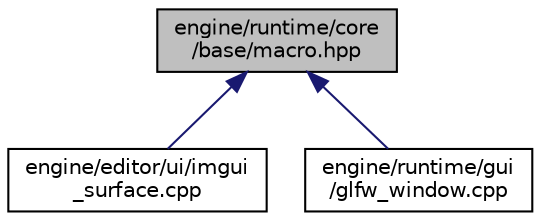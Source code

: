 digraph "engine/runtime/core/base/macro.hpp"
{
 // LATEX_PDF_SIZE
  edge [fontname="Helvetica",fontsize="10",labelfontname="Helvetica",labelfontsize="10"];
  node [fontname="Helvetica",fontsize="10",shape=record];
  Node1 [label="engine/runtime/core\l/base/macro.hpp",height=0.2,width=0.4,color="black", fillcolor="grey75", style="filled", fontcolor="black",tooltip=" "];
  Node1 -> Node2 [dir="back",color="midnightblue",fontsize="10",style="solid",fontname="Helvetica"];
  Node2 [label="engine/editor/ui/imgui\l_surface.cpp",height=0.2,width=0.4,color="black", fillcolor="white", style="filled",URL="$imgui__surface_8cpp.html",tooltip=" "];
  Node1 -> Node3 [dir="back",color="midnightblue",fontsize="10",style="solid",fontname="Helvetica"];
  Node3 [label="engine/runtime/gui\l/glfw_window.cpp",height=0.2,width=0.4,color="black", fillcolor="white", style="filled",URL="$glfw__window_8cpp.html",tooltip=" "];
}
